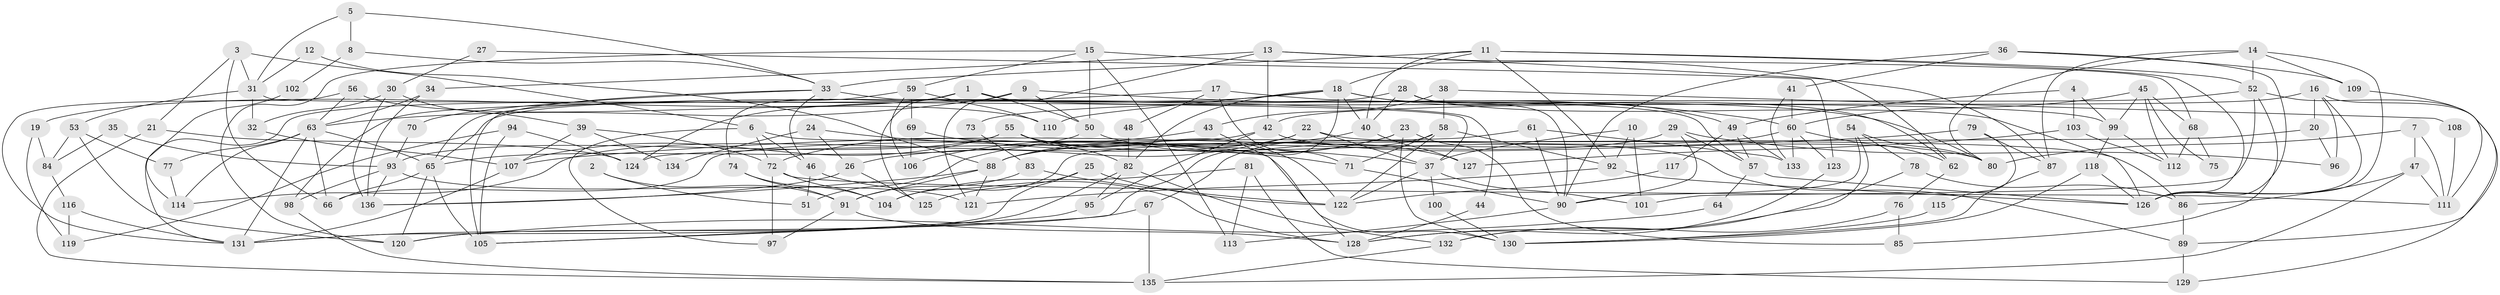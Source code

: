 // Generated by graph-tools (version 1.1) at 2025/26/03/09/25 03:26:17]
// undirected, 136 vertices, 272 edges
graph export_dot {
graph [start="1"]
  node [color=gray90,style=filled];
  1;
  2;
  3;
  4;
  5;
  6;
  7;
  8;
  9;
  10;
  11;
  12;
  13;
  14;
  15;
  16;
  17;
  18;
  19;
  20;
  21;
  22;
  23;
  24;
  25;
  26;
  27;
  28;
  29;
  30;
  31;
  32;
  33;
  34;
  35;
  36;
  37;
  38;
  39;
  40;
  41;
  42;
  43;
  44;
  45;
  46;
  47;
  48;
  49;
  50;
  51;
  52;
  53;
  54;
  55;
  56;
  57;
  58;
  59;
  60;
  61;
  62;
  63;
  64;
  65;
  66;
  67;
  68;
  69;
  70;
  71;
  72;
  73;
  74;
  75;
  76;
  77;
  78;
  79;
  80;
  81;
  82;
  83;
  84;
  85;
  86;
  87;
  88;
  89;
  90;
  91;
  92;
  93;
  94;
  95;
  96;
  97;
  98;
  99;
  100;
  101;
  102;
  103;
  104;
  105;
  106;
  107;
  108;
  109;
  110;
  111;
  112;
  113;
  114;
  115;
  116;
  117;
  118;
  119;
  120;
  121;
  122;
  123;
  124;
  125;
  126;
  127;
  128;
  129;
  130;
  131;
  132;
  133;
  134;
  135;
  136;
  1 -- 131;
  1 -- 50;
  1 -- 19;
  1 -- 57;
  1 -- 74;
  1 -- 99;
  2 -- 51;
  2 -- 91;
  3 -- 66;
  3 -- 6;
  3 -- 21;
  3 -- 31;
  4 -- 49;
  4 -- 99;
  4 -- 103;
  5 -- 31;
  5 -- 33;
  5 -- 8;
  6 -- 72;
  6 -- 97;
  6 -- 46;
  6 -- 130;
  7 -- 111;
  7 -- 80;
  7 -- 47;
  8 -- 33;
  8 -- 102;
  9 -- 125;
  9 -- 63;
  9 -- 50;
  9 -- 60;
  10 -- 37;
  10 -- 92;
  10 -- 101;
  11 -- 40;
  11 -- 92;
  11 -- 18;
  11 -- 33;
  11 -- 52;
  11 -- 126;
  12 -- 88;
  12 -- 31;
  13 -- 42;
  13 -- 62;
  13 -- 34;
  13 -- 68;
  13 -- 121;
  14 -- 80;
  14 -- 126;
  14 -- 52;
  14 -- 87;
  14 -- 109;
  15 -- 87;
  15 -- 50;
  15 -- 59;
  15 -- 113;
  15 -- 120;
  16 -- 126;
  16 -- 42;
  16 -- 20;
  16 -- 89;
  16 -- 96;
  17 -- 65;
  17 -- 71;
  17 -- 48;
  17 -- 80;
  18 -- 82;
  18 -- 40;
  18 -- 49;
  18 -- 62;
  18 -- 105;
  18 -- 110;
  18 -- 124;
  19 -- 84;
  19 -- 119;
  20 -- 96;
  20 -- 124;
  21 -- 124;
  21 -- 135;
  22 -- 37;
  22 -- 114;
  22 -- 26;
  22 -- 86;
  23 -- 88;
  23 -- 130;
  23 -- 51;
  23 -- 85;
  24 -- 26;
  24 -- 37;
  24 -- 134;
  25 -- 122;
  25 -- 131;
  25 -- 125;
  26 -- 136;
  26 -- 125;
  27 -- 123;
  27 -- 30;
  28 -- 90;
  28 -- 126;
  28 -- 40;
  28 -- 65;
  29 -- 57;
  29 -- 90;
  29 -- 88;
  29 -- 96;
  30 -- 32;
  30 -- 136;
  30 -- 39;
  31 -- 37;
  31 -- 32;
  31 -- 53;
  32 -- 107;
  33 -- 105;
  33 -- 44;
  33 -- 46;
  33 -- 70;
  34 -- 63;
  34 -- 136;
  35 -- 84;
  35 -- 93;
  36 -- 126;
  36 -- 90;
  36 -- 41;
  36 -- 109;
  37 -- 122;
  37 -- 101;
  37 -- 100;
  38 -- 58;
  38 -- 43;
  38 -- 108;
  39 -- 107;
  39 -- 72;
  39 -- 134;
  40 -- 106;
  40 -- 127;
  41 -- 60;
  41 -- 133;
  42 -- 66;
  42 -- 95;
  42 -- 80;
  43 -- 128;
  43 -- 72;
  44 -- 128;
  45 -- 112;
  45 -- 68;
  45 -- 60;
  45 -- 75;
  45 -- 99;
  46 -- 51;
  46 -- 128;
  47 -- 111;
  47 -- 86;
  47 -- 135;
  48 -- 82;
  49 -- 133;
  49 -- 57;
  49 -- 117;
  50 -- 65;
  50 -- 127;
  52 -- 73;
  52 -- 85;
  52 -- 101;
  52 -- 129;
  53 -- 120;
  53 -- 77;
  53 -- 84;
  54 -- 132;
  54 -- 80;
  54 -- 78;
  54 -- 90;
  55 -- 93;
  55 -- 89;
  55 -- 82;
  55 -- 107;
  55 -- 122;
  56 -- 110;
  56 -- 63;
  56 -- 131;
  57 -- 64;
  57 -- 126;
  58 -- 71;
  58 -- 92;
  58 -- 67;
  58 -- 122;
  59 -- 98;
  59 -- 69;
  59 -- 106;
  59 -- 110;
  60 -- 62;
  60 -- 88;
  60 -- 123;
  60 -- 133;
  61 -- 133;
  61 -- 90;
  61 -- 104;
  62 -- 76;
  63 -- 65;
  63 -- 131;
  63 -- 66;
  63 -- 77;
  63 -- 114;
  64 -- 120;
  65 -- 120;
  65 -- 66;
  65 -- 105;
  67 -- 135;
  67 -- 131;
  68 -- 112;
  68 -- 75;
  69 -- 106;
  69 -- 71;
  70 -- 93;
  71 -- 90;
  72 -- 104;
  72 -- 97;
  72 -- 111;
  73 -- 83;
  74 -- 91;
  74 -- 104;
  76 -- 85;
  76 -- 132;
  77 -- 114;
  78 -- 86;
  78 -- 128;
  79 -- 87;
  79 -- 107;
  79 -- 115;
  81 -- 129;
  81 -- 104;
  81 -- 113;
  82 -- 132;
  82 -- 95;
  82 -- 120;
  83 -- 91;
  83 -- 122;
  84 -- 116;
  86 -- 89;
  87 -- 130;
  88 -- 91;
  88 -- 121;
  88 -- 136;
  89 -- 129;
  90 -- 113;
  91 -- 128;
  91 -- 97;
  92 -- 126;
  92 -- 121;
  93 -- 136;
  93 -- 121;
  93 -- 98;
  94 -- 124;
  94 -- 105;
  94 -- 119;
  95 -- 105;
  98 -- 135;
  99 -- 112;
  99 -- 118;
  100 -- 130;
  102 -- 114;
  103 -- 127;
  103 -- 112;
  107 -- 131;
  108 -- 111;
  109 -- 111;
  115 -- 130;
  116 -- 119;
  116 -- 131;
  117 -- 122;
  118 -- 126;
  118 -- 130;
  123 -- 128;
  132 -- 135;
}

